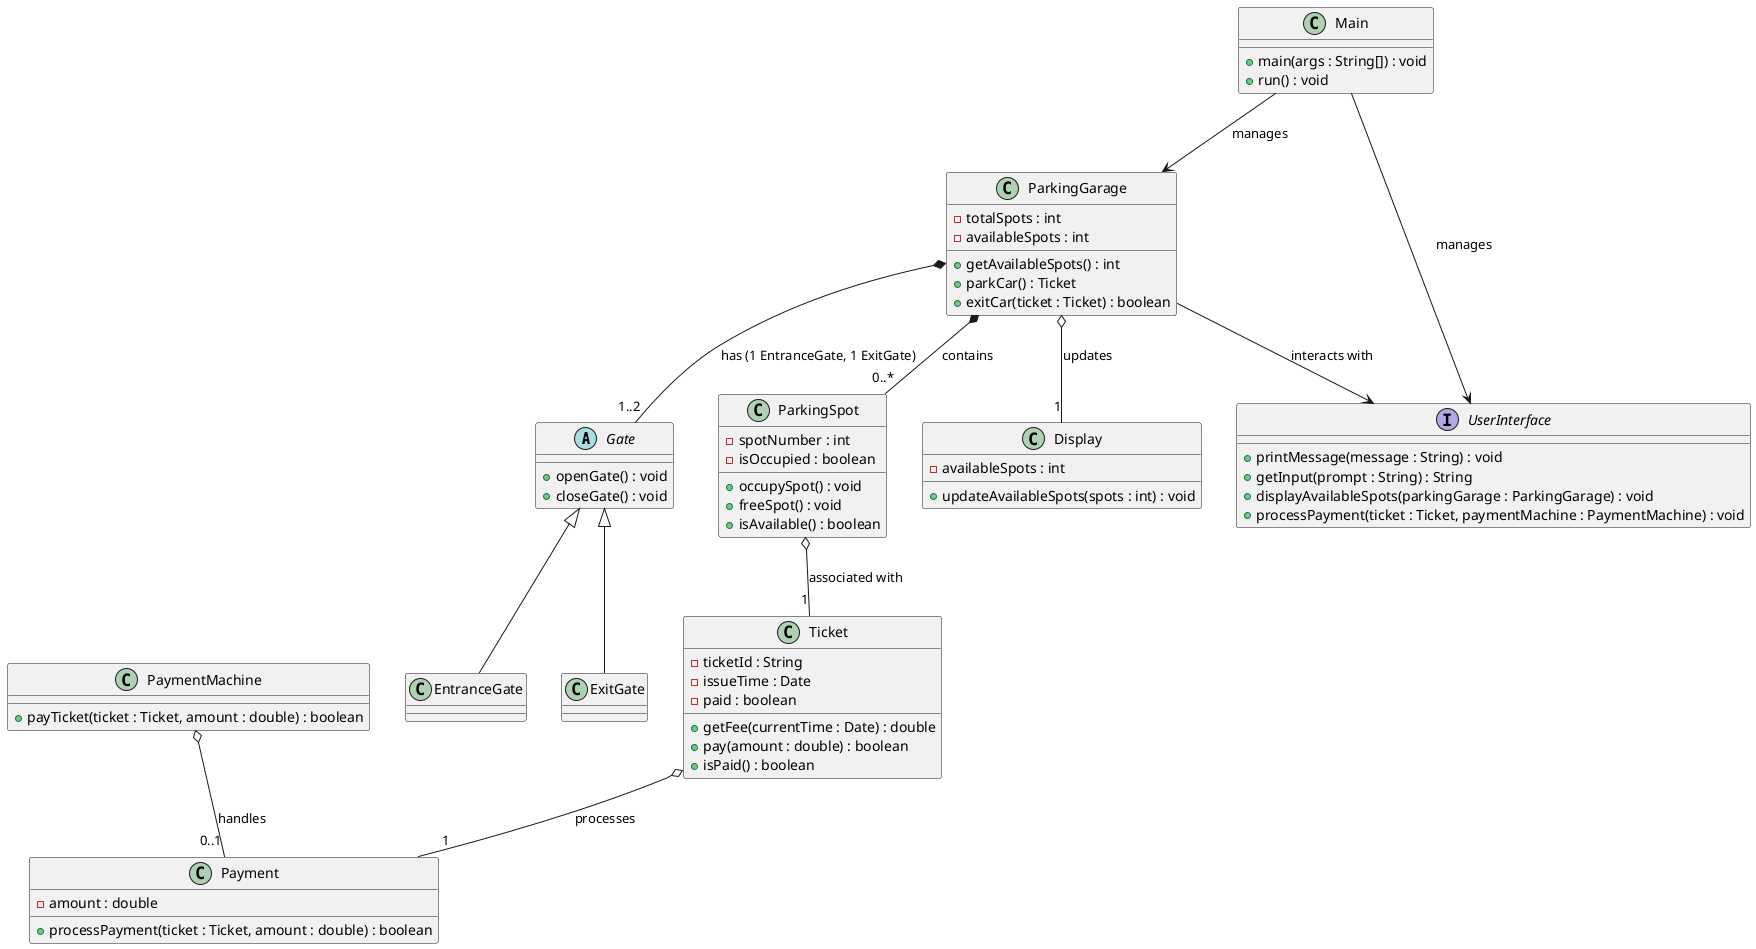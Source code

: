 @startuml
abstract class Gate {
    + openGate() : void
    + closeGate() : void
}

class EntranceGate extends Gate {
}

class ExitGate extends Gate {
}

class ParkingGarage {
    - totalSpots : int
    - availableSpots : int
    + getAvailableSpots() : int
    + parkCar() : Ticket
    + exitCar(ticket : Ticket) : boolean
}

class ParkingSpot {
    - spotNumber : int
    - isOccupied : boolean
    + occupySpot() : void
    + freeSpot() : void
    + isAvailable() : boolean
}

class Ticket {
    - ticketId : String
    - issueTime : Date
    - paid : boolean
    + getFee(currentTime : Date) : double
    + pay(amount : double) : boolean
    + isPaid() : boolean
}

class Payment {
    - amount : double
    + processPayment(ticket : Ticket, amount : double) : boolean
}

class PaymentMachine {
    + payTicket(ticket : Ticket, amount : double) : boolean
}

class Display {
    - availableSpots : int
    + updateAvailableSpots(spots : int) : void
}

interface UserInterface {
    + printMessage(message : String) : void
    + getInput(prompt : String) : String
    + displayAvailableSpots(parkingGarage : ParkingGarage) : void
    + processPayment(ticket : Ticket, paymentMachine : PaymentMachine) : void
}

class Main {
    + main(args : String[]) : void
    + run() : void
}

' Associations with Multiplicity
ParkingGarage --> UserInterface : interacts with
Main --> ParkingGarage : manages
Main --> UserInterface : manages

' Composition relationships with Multiplicity
ParkingGarage *-- "0..*" ParkingSpot : contains
ParkingGarage *-- "1..2" Gate : has (1 EntranceGate, 1 ExitGate)

' Aggregation relationships with Multiplicity
ParkingSpot o-- "1" Ticket : associated with
ParkingGarage o-- "1" Display : updates
Ticket o-- "1" Payment : processes
PaymentMachine o-- "0..1" Payment : handles
@enduml
